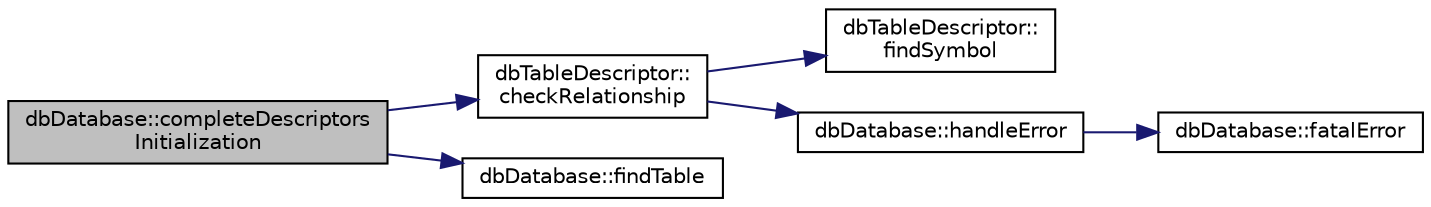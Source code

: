 digraph "dbDatabase::completeDescriptorsInitialization"
{
 // INTERACTIVE_SVG=YES
 // LATEX_PDF_SIZE
  edge [fontname="Helvetica",fontsize="10",labelfontname="Helvetica",labelfontsize="10"];
  node [fontname="Helvetica",fontsize="10",shape=record];
  rankdir="LR";
  Node1 [label="dbDatabase::completeDescriptors\lInitialization",height=0.2,width=0.4,color="black", fillcolor="grey75", style="filled", fontcolor="black",tooltip=" "];
  Node1 -> Node2 [color="midnightblue",fontsize="10",style="solid",fontname="Helvetica"];
  Node2 [label="dbTableDescriptor::\lcheckRelationship",height=0.2,width=0.4,color="black", fillcolor="white", style="filled",URL="$classdbTableDescriptor.html#ac60cd66c36e07a730974cb96f61c50ae",tooltip=" "];
  Node2 -> Node3 [color="midnightblue",fontsize="10",style="solid",fontname="Helvetica"];
  Node3 [label="dbTableDescriptor::\lfindSymbol",height=0.2,width=0.4,color="black", fillcolor="white", style="filled",URL="$classdbTableDescriptor.html#a11c1191bc1a585afffbfff8a7a05ec85",tooltip=" "];
  Node2 -> Node4 [color="midnightblue",fontsize="10",style="solid",fontname="Helvetica"];
  Node4 [label="dbDatabase::handleError",height=0.2,width=0.4,color="black", fillcolor="white", style="filled",URL="$classdbDatabase.html#a239cb01cd3eee54d5ae50763259037c8",tooltip=" "];
  Node4 -> Node5 [color="midnightblue",fontsize="10",style="solid",fontname="Helvetica"];
  Node5 [label="dbDatabase::fatalError",height=0.2,width=0.4,color="black", fillcolor="white", style="filled",URL="$classdbDatabase.html#a7ae83e7bc84e4a52e34b6ed821ee05fd",tooltip=" "];
  Node1 -> Node6 [color="midnightblue",fontsize="10",style="solid",fontname="Helvetica"];
  Node6 [label="dbDatabase::findTable",height=0.2,width=0.4,color="black", fillcolor="white", style="filled",URL="$classdbDatabase.html#a5b1abfc169742633951bb4abb9e153f8",tooltip=" "];
}
